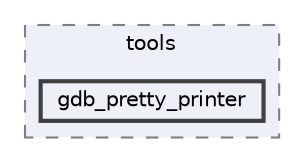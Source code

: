 digraph "/home/ale/sparse-matrix/json/tools/gdb_pretty_printer"
{
 // LATEX_PDF_SIZE
  bgcolor="transparent";
  edge [fontname=Helvetica,fontsize=10,labelfontname=Helvetica,labelfontsize=10];
  node [fontname=Helvetica,fontsize=10,shape=box,height=0.2,width=0.4];
  compound=true
  subgraph clusterdir_e3f2ff36195c084c4506c79bf0d560bd {
    graph [ bgcolor="#edf0f7", pencolor="grey50", label="tools", fontname=Helvetica,fontsize=10 style="filled,dashed", URL="dir_e3f2ff36195c084c4506c79bf0d560bd.html",tooltip=""]
  dir_1eca2c781b4c6ab2ef143b714816e09b [label="gdb_pretty_printer", fillcolor="#edf0f7", color="grey25", style="filled,bold", URL="dir_1eca2c781b4c6ab2ef143b714816e09b.html",tooltip=""];
  }
}
